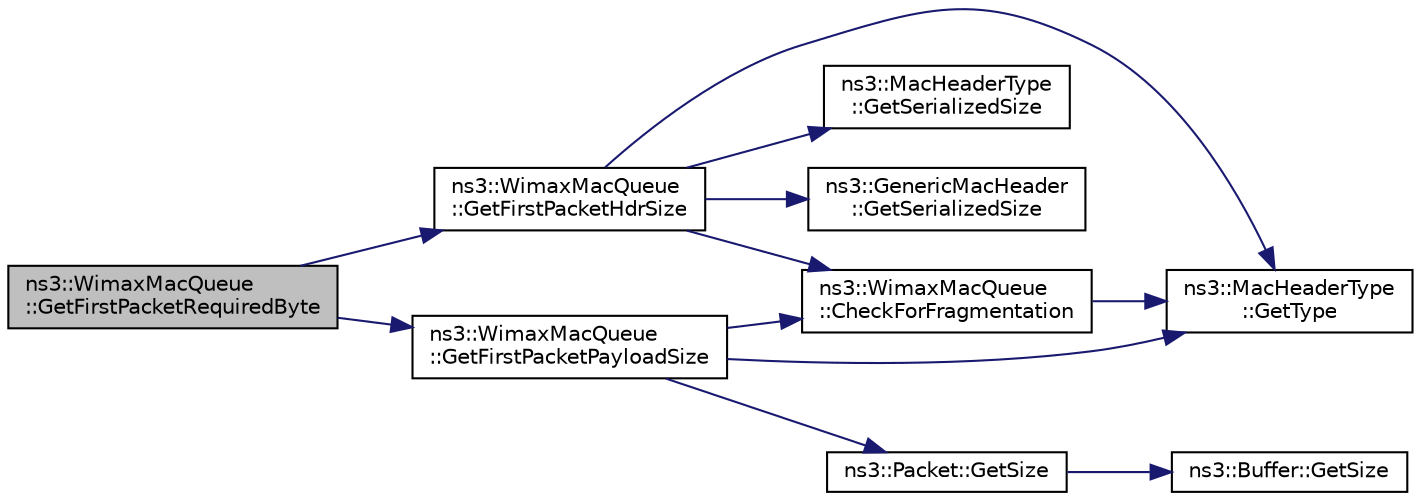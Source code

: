 digraph "ns3::WimaxMacQueue::GetFirstPacketRequiredByte"
{
 // LATEX_PDF_SIZE
  edge [fontname="Helvetica",fontsize="10",labelfontname="Helvetica",labelfontsize="10"];
  node [fontname="Helvetica",fontsize="10",shape=record];
  rankdir="LR";
  Node1 [label="ns3::WimaxMacQueue\l::GetFirstPacketRequiredByte",height=0.2,width=0.4,color="black", fillcolor="grey75", style="filled", fontcolor="black",tooltip="Get required number of bytes to hold first packet of packetType."];
  Node1 -> Node2 [color="midnightblue",fontsize="10",style="solid",fontname="Helvetica"];
  Node2 [label="ns3::WimaxMacQueue\l::GetFirstPacketHdrSize",height=0.2,width=0.4,color="black", fillcolor="white", style="filled",URL="$classns3_1_1_wimax_mac_queue.html#a768ad0214a2ed77aea0603533a45d5c6",tooltip="Get first packet header size of the specified type."];
  Node2 -> Node3 [color="midnightblue",fontsize="10",style="solid",fontname="Helvetica"];
  Node3 [label="ns3::WimaxMacQueue\l::CheckForFragmentation",height=0.2,width=0.4,color="black", fillcolor="white", style="filled",URL="$classns3_1_1_wimax_mac_queue.html#aba14f6efd4ebb33ac03afd4bbc1461b6",tooltip="Check for fragmentation of the first packet of the specified type."];
  Node3 -> Node4 [color="midnightblue",fontsize="10",style="solid",fontname="Helvetica"];
  Node4 [label="ns3::MacHeaderType\l::GetType",height=0.2,width=0.4,color="black", fillcolor="white", style="filled",URL="$classns3_1_1_mac_header_type.html#a5393cdb92cc561ce57f624494fb511de",tooltip="Get type field."];
  Node2 -> Node5 [color="midnightblue",fontsize="10",style="solid",fontname="Helvetica"];
  Node5 [label="ns3::MacHeaderType\l::GetSerializedSize",height=0.2,width=0.4,color="black", fillcolor="white", style="filled",URL="$classns3_1_1_mac_header_type.html#aef0070ce1378b9f2b984395e58d256e9",tooltip=" "];
  Node2 -> Node6 [color="midnightblue",fontsize="10",style="solid",fontname="Helvetica"];
  Node6 [label="ns3::GenericMacHeader\l::GetSerializedSize",height=0.2,width=0.4,color="black", fillcolor="white", style="filled",URL="$classns3_1_1_generic_mac_header.html#af3cd0b45c5f36f1049c2a9cb72f01a81",tooltip=" "];
  Node2 -> Node4 [color="midnightblue",fontsize="10",style="solid",fontname="Helvetica"];
  Node1 -> Node7 [color="midnightblue",fontsize="10",style="solid",fontname="Helvetica"];
  Node7 [label="ns3::WimaxMacQueue\l::GetFirstPacketPayloadSize",height=0.2,width=0.4,color="black", fillcolor="white", style="filled",URL="$classns3_1_1_wimax_mac_queue.html#a149ce1f253758a203f0b4539ef2c1270",tooltip="Get first packet payload size of the specified type."];
  Node7 -> Node3 [color="midnightblue",fontsize="10",style="solid",fontname="Helvetica"];
  Node7 -> Node8 [color="midnightblue",fontsize="10",style="solid",fontname="Helvetica"];
  Node8 [label="ns3::Packet::GetSize",height=0.2,width=0.4,color="black", fillcolor="white", style="filled",URL="$classns3_1_1_packet.html#afff7cb1ff518ee6dc0d424e10a5ad6ec",tooltip="Returns the the size in bytes of the packet (including the zero-filled initial payload)."];
  Node8 -> Node9 [color="midnightblue",fontsize="10",style="solid",fontname="Helvetica"];
  Node9 [label="ns3::Buffer::GetSize",height=0.2,width=0.4,color="black", fillcolor="white", style="filled",URL="$classns3_1_1_buffer.html#a60c9172d2b102f8856c81b2126c8b209",tooltip=" "];
  Node7 -> Node4 [color="midnightblue",fontsize="10",style="solid",fontname="Helvetica"];
}
